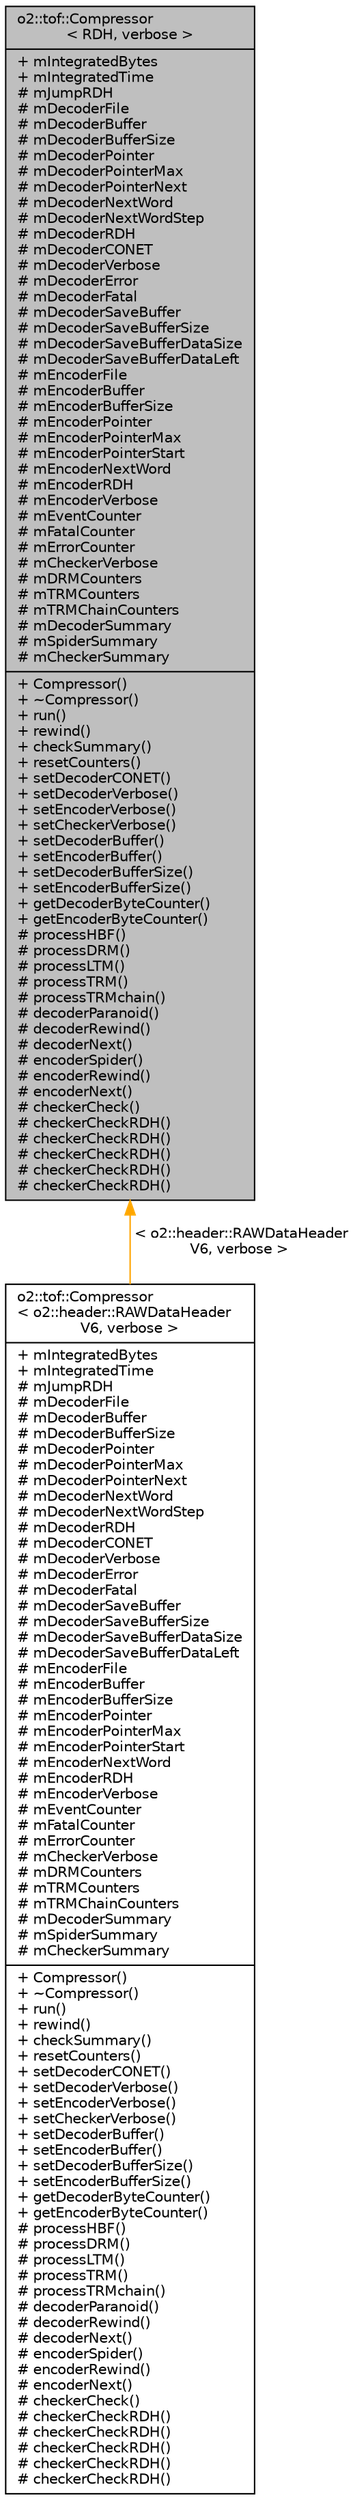 digraph "o2::tof::Compressor&lt; RDH, verbose &gt;"
{
 // INTERACTIVE_SVG=YES
  bgcolor="transparent";
  edge [fontname="Helvetica",fontsize="10",labelfontname="Helvetica",labelfontsize="10"];
  node [fontname="Helvetica",fontsize="10",shape=record];
  Node0 [label="{o2::tof::Compressor\l\< RDH, verbose \>\n|+ mIntegratedBytes\l+ mIntegratedTime\l# mJumpRDH\l# mDecoderFile\l# mDecoderBuffer\l# mDecoderBufferSize\l# mDecoderPointer\l# mDecoderPointerMax\l# mDecoderPointerNext\l# mDecoderNextWord\l# mDecoderNextWordStep\l# mDecoderRDH\l# mDecoderCONET\l# mDecoderVerbose\l# mDecoderError\l# mDecoderFatal\l# mDecoderSaveBuffer\l# mDecoderSaveBufferSize\l# mDecoderSaveBufferDataSize\l# mDecoderSaveBufferDataLeft\l# mEncoderFile\l# mEncoderBuffer\l# mEncoderBufferSize\l# mEncoderPointer\l# mEncoderPointerMax\l# mEncoderPointerStart\l# mEncoderNextWord\l# mEncoderRDH\l# mEncoderVerbose\l# mEventCounter\l# mFatalCounter\l# mErrorCounter\l# mCheckerVerbose\l# mDRMCounters\l# mTRMCounters\l# mTRMChainCounters\l# mDecoderSummary\l# mSpiderSummary\l# mCheckerSummary\l|+ Compressor()\l+ ~Compressor()\l+ run()\l+ rewind()\l+ checkSummary()\l+ resetCounters()\l+ setDecoderCONET()\l+ setDecoderVerbose()\l+ setEncoderVerbose()\l+ setCheckerVerbose()\l+ setDecoderBuffer()\l+ setEncoderBuffer()\l+ setDecoderBufferSize()\l+ setEncoderBufferSize()\l+ getDecoderByteCounter()\l+ getEncoderByteCounter()\l# processHBF()\l# processDRM()\l# processLTM()\l# processTRM()\l# processTRMchain()\l# decoderParanoid()\l# decoderRewind()\l# decoderNext()\l# encoderSpider()\l# encoderRewind()\l# encoderNext()\l# checkerCheck()\l# checkerCheckRDH()\l# checkerCheckRDH()\l# checkerCheckRDH()\l# checkerCheckRDH()\l# checkerCheckRDH()\l}",height=0.2,width=0.4,color="black", fillcolor="grey75", style="filled", fontcolor="black"];
  Node0 -> Node1 [dir="back",color="orange",fontsize="10",style="solid",label=" \< o2::header::RAWDataHeader\lV6, verbose \>" ,fontname="Helvetica"];
  Node1 [label="{o2::tof::Compressor\l\< o2::header::RAWDataHeader\lV6, verbose \>\n|+ mIntegratedBytes\l+ mIntegratedTime\l# mJumpRDH\l# mDecoderFile\l# mDecoderBuffer\l# mDecoderBufferSize\l# mDecoderPointer\l# mDecoderPointerMax\l# mDecoderPointerNext\l# mDecoderNextWord\l# mDecoderNextWordStep\l# mDecoderRDH\l# mDecoderCONET\l# mDecoderVerbose\l# mDecoderError\l# mDecoderFatal\l# mDecoderSaveBuffer\l# mDecoderSaveBufferSize\l# mDecoderSaveBufferDataSize\l# mDecoderSaveBufferDataLeft\l# mEncoderFile\l# mEncoderBuffer\l# mEncoderBufferSize\l# mEncoderPointer\l# mEncoderPointerMax\l# mEncoderPointerStart\l# mEncoderNextWord\l# mEncoderRDH\l# mEncoderVerbose\l# mEventCounter\l# mFatalCounter\l# mErrorCounter\l# mCheckerVerbose\l# mDRMCounters\l# mTRMCounters\l# mTRMChainCounters\l# mDecoderSummary\l# mSpiderSummary\l# mCheckerSummary\l|+ Compressor()\l+ ~Compressor()\l+ run()\l+ rewind()\l+ checkSummary()\l+ resetCounters()\l+ setDecoderCONET()\l+ setDecoderVerbose()\l+ setEncoderVerbose()\l+ setCheckerVerbose()\l+ setDecoderBuffer()\l+ setEncoderBuffer()\l+ setDecoderBufferSize()\l+ setEncoderBufferSize()\l+ getDecoderByteCounter()\l+ getEncoderByteCounter()\l# processHBF()\l# processDRM()\l# processLTM()\l# processTRM()\l# processTRMchain()\l# decoderParanoid()\l# decoderRewind()\l# decoderNext()\l# encoderSpider()\l# encoderRewind()\l# encoderNext()\l# checkerCheck()\l# checkerCheckRDH()\l# checkerCheckRDH()\l# checkerCheckRDH()\l# checkerCheckRDH()\l# checkerCheckRDH()\l}",height=0.2,width=0.4,color="black",URL="$db/d60/classo2_1_1tof_1_1Compressor.html"];
}
